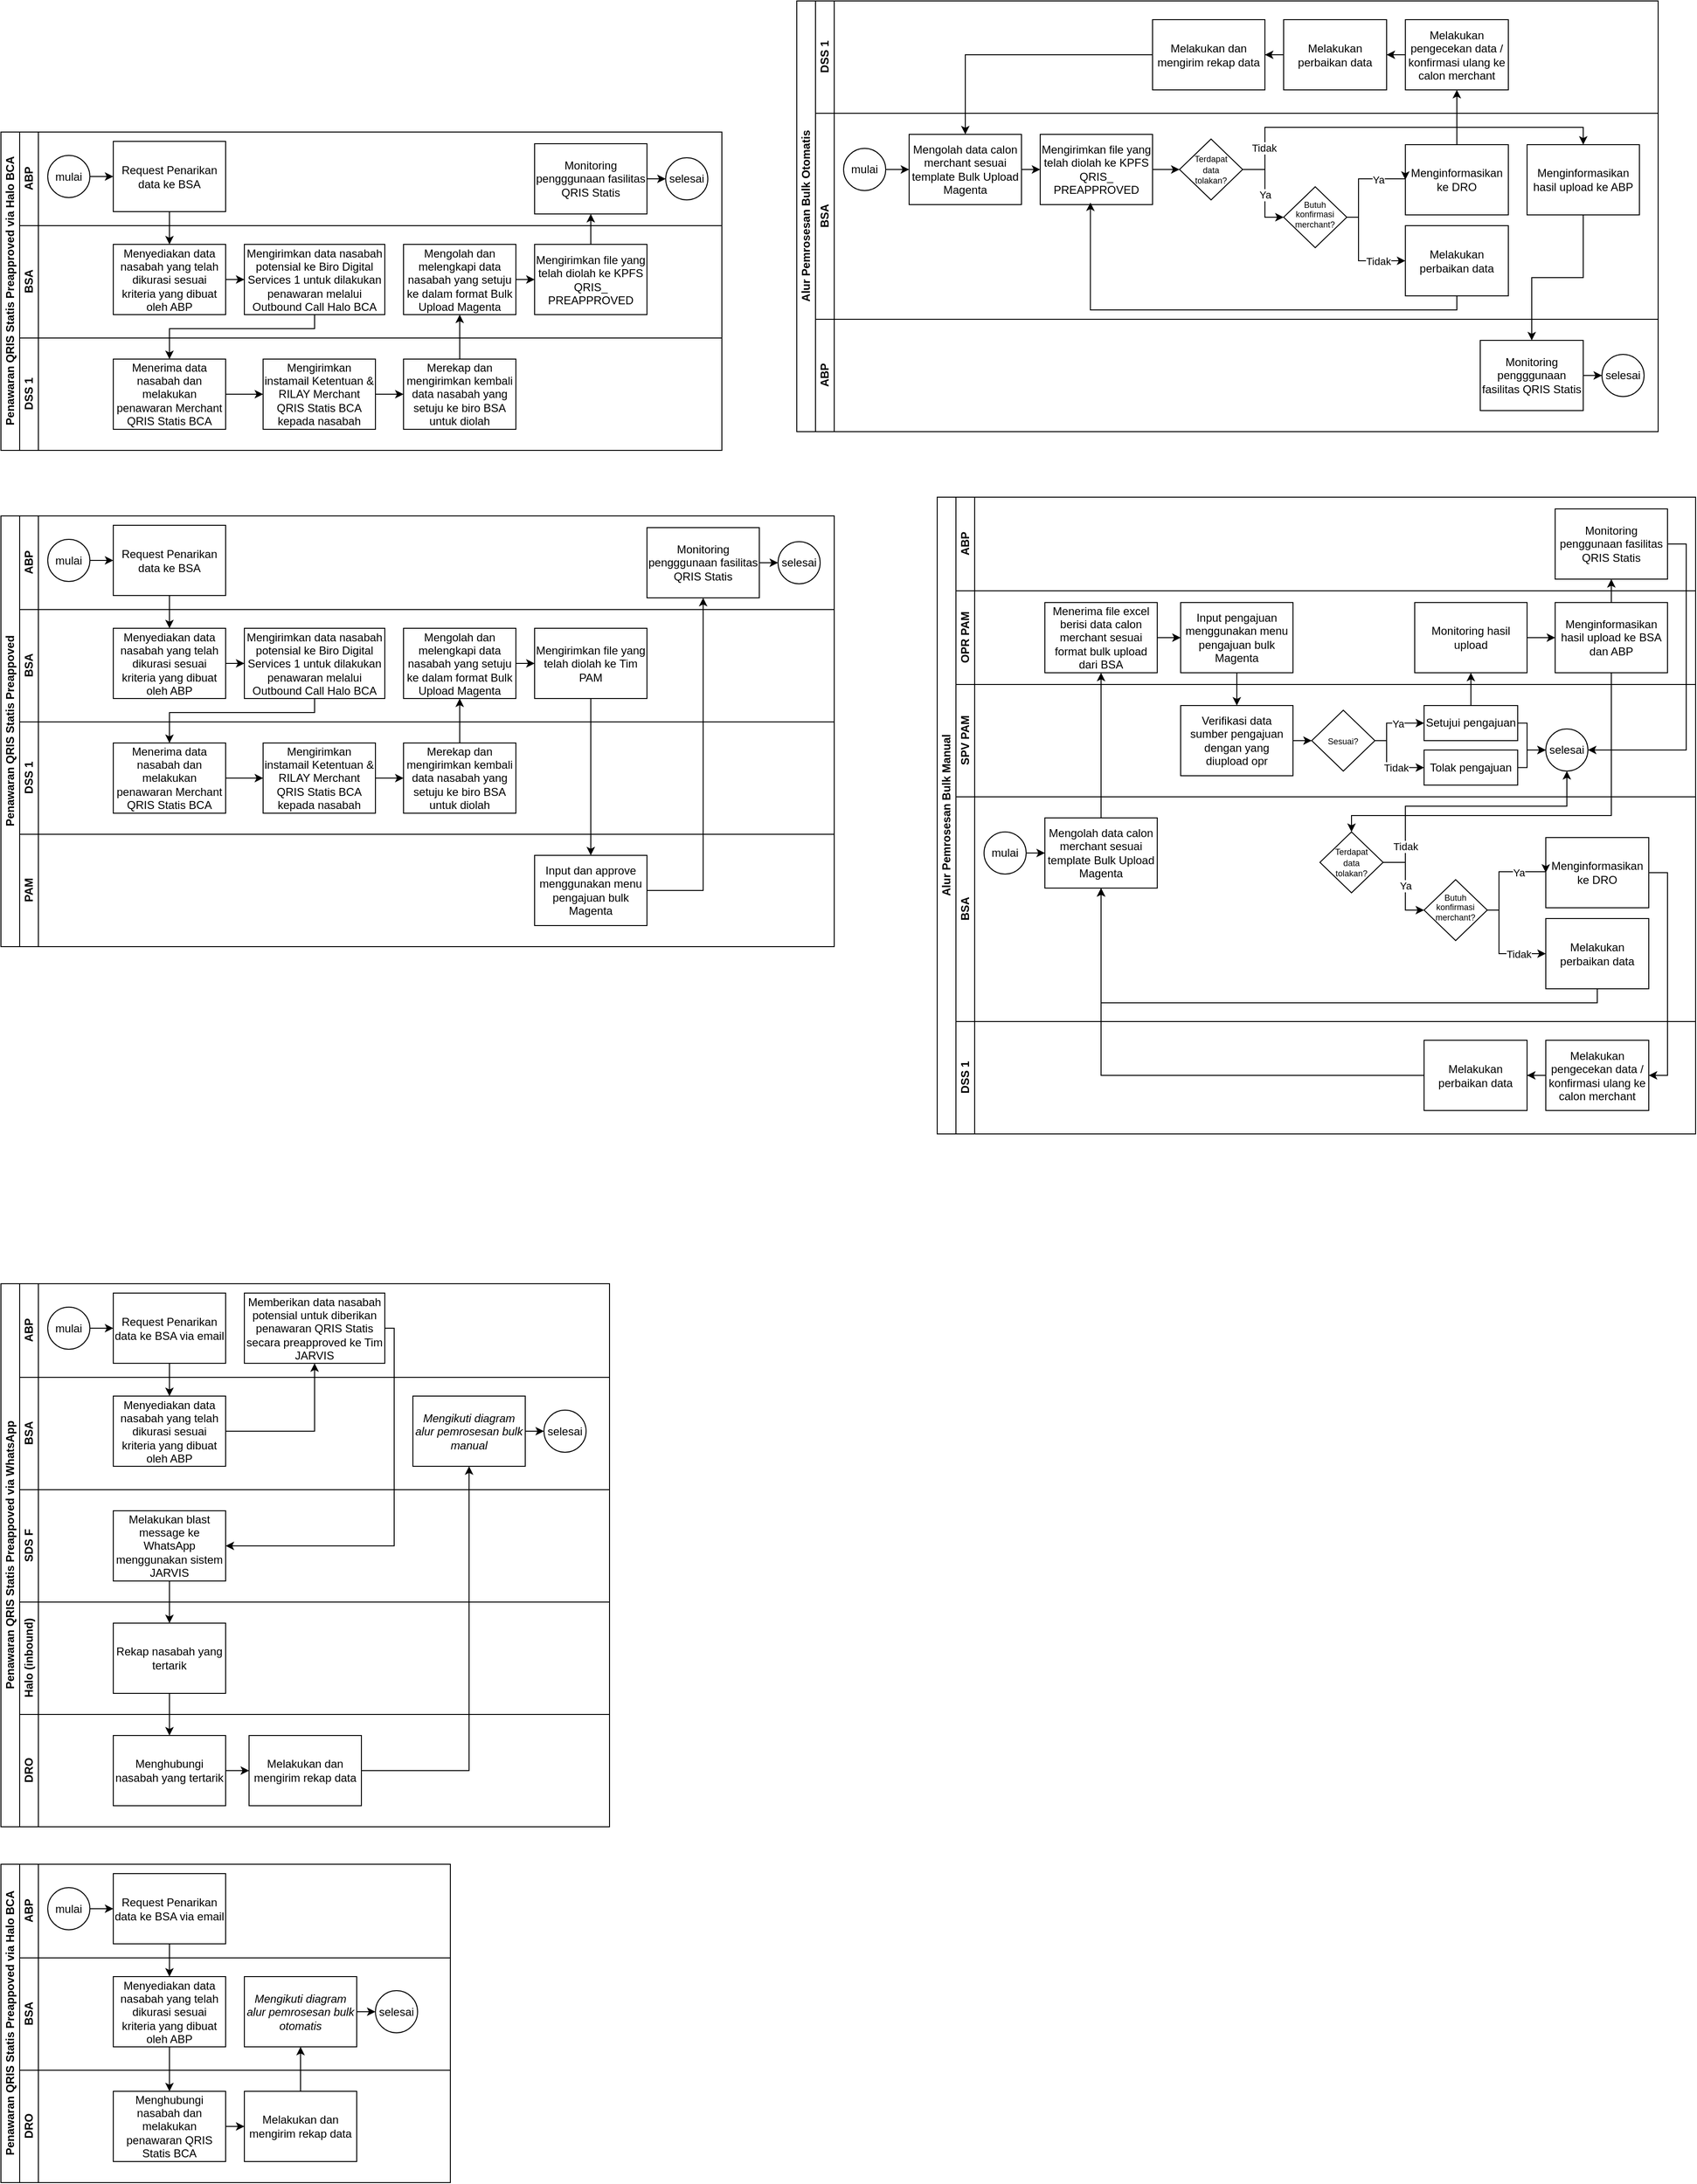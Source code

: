 <mxfile version="28.1.0">
  <diagram name="Page-1" id="eauzAbiaNVEcmyfSUxjj">
    <mxGraphModel dx="1367" dy="1763" grid="1" gridSize="10" guides="1" tooltips="1" connect="1" arrows="1" fold="1" page="1" pageScale="1" pageWidth="850" pageHeight="1100" math="0" shadow="0">
      <root>
        <mxCell id="0" />
        <mxCell id="1" parent="0" />
        <mxCell id="Rx1OcIVWyKrmbc8xmCXK-4" value="Penawaran QRIS Statis Preapproved via Halo BCA" style="swimlane;childLayout=stackLayout;resizeParent=1;resizeParentMax=0;horizontal=0;startSize=20;horizontalStack=0;html=1;" parent="1" vertex="1">
          <mxGeometry x="40" y="40" width="770" height="340" as="geometry" />
        </mxCell>
        <mxCell id="Rx1OcIVWyKrmbc8xmCXK-5" value="ABP" style="swimlane;startSize=20;horizontal=0;html=1;" parent="Rx1OcIVWyKrmbc8xmCXK-4" vertex="1">
          <mxGeometry x="20" width="750" height="100" as="geometry" />
        </mxCell>
        <mxCell id="Rx1OcIVWyKrmbc8xmCXK-10" style="edgeStyle=orthogonalEdgeStyle;rounded=0;orthogonalLoop=1;jettySize=auto;html=1;entryX=0;entryY=0.5;entryDx=0;entryDy=0;" parent="Rx1OcIVWyKrmbc8xmCXK-5" source="Rx1OcIVWyKrmbc8xmCXK-8" target="Rx1OcIVWyKrmbc8xmCXK-9" edge="1">
          <mxGeometry relative="1" as="geometry" />
        </mxCell>
        <mxCell id="Rx1OcIVWyKrmbc8xmCXK-8" value="mulai" style="ellipse;whiteSpace=wrap;html=1;aspect=fixed;" parent="Rx1OcIVWyKrmbc8xmCXK-5" vertex="1">
          <mxGeometry x="30" y="25" width="45" height="45" as="geometry" />
        </mxCell>
        <mxCell id="Rx1OcIVWyKrmbc8xmCXK-9" value="Request Penarikan data ke BSA" style="rounded=0;whiteSpace=wrap;html=1;" parent="Rx1OcIVWyKrmbc8xmCXK-5" vertex="1">
          <mxGeometry x="100" y="10" width="120" height="75" as="geometry" />
        </mxCell>
        <mxCell id="N2gOi67cwLrzGh_bXqth-54" value="Monitoring pengggunaan fasilitas QRIS Statis" style="rounded=0;whiteSpace=wrap;html=1;" parent="Rx1OcIVWyKrmbc8xmCXK-5" vertex="1">
          <mxGeometry x="550" y="12.5" width="120" height="75" as="geometry" />
        </mxCell>
        <mxCell id="N2gOi67cwLrzGh_bXqth-21" value="selesai" style="ellipse;whiteSpace=wrap;html=1;aspect=fixed;" parent="Rx1OcIVWyKrmbc8xmCXK-5" vertex="1">
          <mxGeometry x="690" y="27.5" width="45" height="45" as="geometry" />
        </mxCell>
        <mxCell id="N2gOi67cwLrzGh_bXqth-22" style="edgeStyle=orthogonalEdgeStyle;rounded=0;orthogonalLoop=1;jettySize=auto;html=1;entryX=0;entryY=0.5;entryDx=0;entryDy=0;" parent="Rx1OcIVWyKrmbc8xmCXK-5" source="N2gOi67cwLrzGh_bXqth-54" target="N2gOi67cwLrzGh_bXqth-21" edge="1">
          <mxGeometry relative="1" as="geometry" />
        </mxCell>
        <mxCell id="Rx1OcIVWyKrmbc8xmCXK-6" value="BSA" style="swimlane;startSize=20;horizontal=0;html=1;" parent="Rx1OcIVWyKrmbc8xmCXK-4" vertex="1">
          <mxGeometry x="20" y="100" width="750" height="120" as="geometry" />
        </mxCell>
        <mxCell id="N2gOi67cwLrzGh_bXqth-6" style="edgeStyle=orthogonalEdgeStyle;rounded=0;orthogonalLoop=1;jettySize=auto;html=1;entryX=0;entryY=0.5;entryDx=0;entryDy=0;" parent="Rx1OcIVWyKrmbc8xmCXK-6" source="Rx1OcIVWyKrmbc8xmCXK-12" target="N2gOi67cwLrzGh_bXqth-5" edge="1">
          <mxGeometry relative="1" as="geometry" />
        </mxCell>
        <mxCell id="Rx1OcIVWyKrmbc8xmCXK-12" value="Menyediakan data nasabah yang telah dikurasi sesuai kriteria yang dibuat oleh ABP" style="rounded=0;whiteSpace=wrap;html=1;" parent="Rx1OcIVWyKrmbc8xmCXK-6" vertex="1">
          <mxGeometry x="100" y="20" width="120" height="75" as="geometry" />
        </mxCell>
        <mxCell id="N2gOi67cwLrzGh_bXqth-5" value="Mengirimkan data nasabah potensial ke Biro Digital Services 1 untuk dilakukan penawaran melalui Outbound Call Halo BCA" style="rounded=0;whiteSpace=wrap;html=1;" parent="Rx1OcIVWyKrmbc8xmCXK-6" vertex="1">
          <mxGeometry x="240" y="20" width="150" height="75" as="geometry" />
        </mxCell>
        <mxCell id="N2gOi67cwLrzGh_bXqth-20" style="edgeStyle=orthogonalEdgeStyle;rounded=0;orthogonalLoop=1;jettySize=auto;html=1;entryX=0;entryY=0.5;entryDx=0;entryDy=0;" parent="Rx1OcIVWyKrmbc8xmCXK-6" source="N2gOi67cwLrzGh_bXqth-13" target="N2gOi67cwLrzGh_bXqth-15" edge="1">
          <mxGeometry relative="1" as="geometry" />
        </mxCell>
        <mxCell id="N2gOi67cwLrzGh_bXqth-13" value="Mengolah dan melengkapi data nasabah yang setuju ke dalam format Bulk Upload Magenta" style="rounded=0;whiteSpace=wrap;html=1;" parent="Rx1OcIVWyKrmbc8xmCXK-6" vertex="1">
          <mxGeometry x="410" y="20" width="120" height="75" as="geometry" />
        </mxCell>
        <mxCell id="N2gOi67cwLrzGh_bXqth-15" value="Mengirimkan file yang telah diolah ke KPFS QRIS_ PREAPPROVED" style="rounded=0;whiteSpace=wrap;html=1;" parent="Rx1OcIVWyKrmbc8xmCXK-6" vertex="1">
          <mxGeometry x="550" y="20" width="120" height="75" as="geometry" />
        </mxCell>
        <mxCell id="Rx1OcIVWyKrmbc8xmCXK-7" value="DSS 1" style="swimlane;startSize=20;horizontal=0;html=1;" parent="Rx1OcIVWyKrmbc8xmCXK-4" vertex="1">
          <mxGeometry x="20" y="220" width="750" height="120" as="geometry" />
        </mxCell>
        <mxCell id="N2gOi67cwLrzGh_bXqth-10" style="edgeStyle=orthogonalEdgeStyle;rounded=0;orthogonalLoop=1;jettySize=auto;html=1;entryX=0;entryY=0.5;entryDx=0;entryDy=0;" parent="Rx1OcIVWyKrmbc8xmCXK-7" source="N2gOi67cwLrzGh_bXqth-7" target="N2gOi67cwLrzGh_bXqth-9" edge="1">
          <mxGeometry relative="1" as="geometry" />
        </mxCell>
        <mxCell id="N2gOi67cwLrzGh_bXqth-7" value="Menerima data nasabah dan melakukan penawaran Merchant QRIS Statis BCA" style="rounded=0;whiteSpace=wrap;html=1;" parent="Rx1OcIVWyKrmbc8xmCXK-7" vertex="1">
          <mxGeometry x="100" y="22.5" width="120" height="75" as="geometry" />
        </mxCell>
        <mxCell id="N2gOi67cwLrzGh_bXqth-12" style="edgeStyle=orthogonalEdgeStyle;rounded=0;orthogonalLoop=1;jettySize=auto;html=1;" parent="Rx1OcIVWyKrmbc8xmCXK-7" source="N2gOi67cwLrzGh_bXqth-9" target="N2gOi67cwLrzGh_bXqth-11" edge="1">
          <mxGeometry relative="1" as="geometry" />
        </mxCell>
        <mxCell id="N2gOi67cwLrzGh_bXqth-9" value="Mengirimkan instamail Ketentuan &amp;amp; RILAY Merchant QRIS Statis BCA kepada nasabah" style="rounded=0;whiteSpace=wrap;html=1;" parent="Rx1OcIVWyKrmbc8xmCXK-7" vertex="1">
          <mxGeometry x="260" y="22.5" width="120" height="75" as="geometry" />
        </mxCell>
        <mxCell id="N2gOi67cwLrzGh_bXqth-11" value="Merekap dan mengirimkan kembali data nasabah yang setuju ke biro BSA untuk diolah" style="rounded=0;whiteSpace=wrap;html=1;" parent="Rx1OcIVWyKrmbc8xmCXK-7" vertex="1">
          <mxGeometry x="410" y="22.5" width="120" height="75" as="geometry" />
        </mxCell>
        <mxCell id="Rx1OcIVWyKrmbc8xmCXK-13" style="edgeStyle=orthogonalEdgeStyle;rounded=0;orthogonalLoop=1;jettySize=auto;html=1;entryX=0.5;entryY=0;entryDx=0;entryDy=0;exitX=0.5;exitY=1;exitDx=0;exitDy=0;" parent="Rx1OcIVWyKrmbc8xmCXK-4" source="Rx1OcIVWyKrmbc8xmCXK-9" target="Rx1OcIVWyKrmbc8xmCXK-12" edge="1">
          <mxGeometry relative="1" as="geometry" />
        </mxCell>
        <mxCell id="N2gOi67cwLrzGh_bXqth-8" style="edgeStyle=orthogonalEdgeStyle;rounded=0;orthogonalLoop=1;jettySize=auto;html=1;entryX=0.5;entryY=0;entryDx=0;entryDy=0;" parent="Rx1OcIVWyKrmbc8xmCXK-4" source="N2gOi67cwLrzGh_bXqth-5" target="N2gOi67cwLrzGh_bXqth-7" edge="1">
          <mxGeometry relative="1" as="geometry">
            <Array as="points">
              <mxPoint x="335" y="210" />
              <mxPoint x="180" y="210" />
            </Array>
          </mxGeometry>
        </mxCell>
        <mxCell id="N2gOi67cwLrzGh_bXqth-14" style="edgeStyle=orthogonalEdgeStyle;rounded=0;orthogonalLoop=1;jettySize=auto;html=1;entryX=0.5;entryY=1;entryDx=0;entryDy=0;" parent="Rx1OcIVWyKrmbc8xmCXK-4" source="N2gOi67cwLrzGh_bXqth-11" target="N2gOi67cwLrzGh_bXqth-13" edge="1">
          <mxGeometry relative="1" as="geometry" />
        </mxCell>
        <mxCell id="N2gOi67cwLrzGh_bXqth-55" style="edgeStyle=orthogonalEdgeStyle;rounded=0;orthogonalLoop=1;jettySize=auto;html=1;entryX=0.5;entryY=1;entryDx=0;entryDy=0;" parent="Rx1OcIVWyKrmbc8xmCXK-4" source="N2gOi67cwLrzGh_bXqth-15" target="N2gOi67cwLrzGh_bXqth-54" edge="1">
          <mxGeometry relative="1" as="geometry" />
        </mxCell>
        <mxCell id="N2gOi67cwLrzGh_bXqth-23" value="Penawaran QRIS Statis Preappoved" style="swimlane;childLayout=stackLayout;resizeParent=1;resizeParentMax=0;horizontal=0;startSize=20;horizontalStack=0;html=1;" parent="1" vertex="1">
          <mxGeometry x="40" y="450" width="890" height="460" as="geometry" />
        </mxCell>
        <mxCell id="N2gOi67cwLrzGh_bXqth-24" value="ABP" style="swimlane;startSize=20;horizontal=0;html=1;" parent="N2gOi67cwLrzGh_bXqth-23" vertex="1">
          <mxGeometry x="20" width="870" height="100" as="geometry" />
        </mxCell>
        <mxCell id="N2gOi67cwLrzGh_bXqth-25" style="edgeStyle=orthogonalEdgeStyle;rounded=0;orthogonalLoop=1;jettySize=auto;html=1;entryX=0;entryY=0.5;entryDx=0;entryDy=0;" parent="N2gOi67cwLrzGh_bXqth-24" source="N2gOi67cwLrzGh_bXqth-26" target="N2gOi67cwLrzGh_bXqth-27" edge="1">
          <mxGeometry relative="1" as="geometry" />
        </mxCell>
        <mxCell id="N2gOi67cwLrzGh_bXqth-26" value="mulai" style="ellipse;whiteSpace=wrap;html=1;aspect=fixed;" parent="N2gOi67cwLrzGh_bXqth-24" vertex="1">
          <mxGeometry x="30" y="25" width="45" height="45" as="geometry" />
        </mxCell>
        <mxCell id="N2gOi67cwLrzGh_bXqth-27" value="Request Penarikan data ke BSA" style="rounded=0;whiteSpace=wrap;html=1;" parent="N2gOi67cwLrzGh_bXqth-24" vertex="1">
          <mxGeometry x="100" y="10" width="120" height="75" as="geometry" />
        </mxCell>
        <mxCell id="N2gOi67cwLrzGh_bXqth-56" value="Monitoring pengggunaan fasilitas QRIS Statis" style="rounded=0;whiteSpace=wrap;html=1;" parent="N2gOi67cwLrzGh_bXqth-24" vertex="1">
          <mxGeometry x="670" y="12.5" width="120" height="75" as="geometry" />
        </mxCell>
        <mxCell id="N2gOi67cwLrzGh_bXqth-35" value="selesai" style="ellipse;whiteSpace=wrap;html=1;aspect=fixed;" parent="N2gOi67cwLrzGh_bXqth-24" vertex="1">
          <mxGeometry x="810" y="27.5" width="45" height="45" as="geometry" />
        </mxCell>
        <mxCell id="N2gOi67cwLrzGh_bXqth-36" style="edgeStyle=orthogonalEdgeStyle;rounded=0;orthogonalLoop=1;jettySize=auto;html=1;entryX=0;entryY=0.5;entryDx=0;entryDy=0;exitX=1;exitY=0.5;exitDx=0;exitDy=0;" parent="N2gOi67cwLrzGh_bXqth-24" source="N2gOi67cwLrzGh_bXqth-56" target="N2gOi67cwLrzGh_bXqth-35" edge="1">
          <mxGeometry relative="1" as="geometry" />
        </mxCell>
        <mxCell id="N2gOi67cwLrzGh_bXqth-28" value="BSA" style="swimlane;startSize=20;horizontal=0;html=1;" parent="N2gOi67cwLrzGh_bXqth-23" vertex="1">
          <mxGeometry x="20" y="100" width="870" height="120" as="geometry" />
        </mxCell>
        <mxCell id="N2gOi67cwLrzGh_bXqth-29" style="edgeStyle=orthogonalEdgeStyle;rounded=0;orthogonalLoop=1;jettySize=auto;html=1;entryX=0;entryY=0.5;entryDx=0;entryDy=0;" parent="N2gOi67cwLrzGh_bXqth-28" source="N2gOi67cwLrzGh_bXqth-30" target="N2gOi67cwLrzGh_bXqth-31" edge="1">
          <mxGeometry relative="1" as="geometry" />
        </mxCell>
        <mxCell id="N2gOi67cwLrzGh_bXqth-30" value="Menyediakan data nasabah yang telah dikurasi sesuai kriteria yang dibuat oleh ABP" style="rounded=0;whiteSpace=wrap;html=1;" parent="N2gOi67cwLrzGh_bXqth-28" vertex="1">
          <mxGeometry x="100" y="20" width="120" height="75" as="geometry" />
        </mxCell>
        <mxCell id="N2gOi67cwLrzGh_bXqth-31" value="Mengirimkan data nasabah potensial ke Biro Digital Services 1 untuk dilakukan penawaran melalui Outbound Call Halo BCA" style="rounded=0;whiteSpace=wrap;html=1;" parent="N2gOi67cwLrzGh_bXqth-28" vertex="1">
          <mxGeometry x="240" y="20" width="150" height="75" as="geometry" />
        </mxCell>
        <mxCell id="N2gOi67cwLrzGh_bXqth-32" style="edgeStyle=orthogonalEdgeStyle;rounded=0;orthogonalLoop=1;jettySize=auto;html=1;entryX=0;entryY=0.5;entryDx=0;entryDy=0;" parent="N2gOi67cwLrzGh_bXqth-28" source="N2gOi67cwLrzGh_bXqth-33" target="N2gOi67cwLrzGh_bXqth-34" edge="1">
          <mxGeometry relative="1" as="geometry" />
        </mxCell>
        <mxCell id="N2gOi67cwLrzGh_bXqth-33" value="Mengolah dan melengkapi data nasabah yang setuju ke dalam format Bulk Upload Magenta" style="rounded=0;whiteSpace=wrap;html=1;" parent="N2gOi67cwLrzGh_bXqth-28" vertex="1">
          <mxGeometry x="410" y="20" width="120" height="75" as="geometry" />
        </mxCell>
        <mxCell id="N2gOi67cwLrzGh_bXqth-34" value="Mengirimkan file yang telah diolah ke Tim PAM" style="rounded=0;whiteSpace=wrap;html=1;" parent="N2gOi67cwLrzGh_bXqth-28" vertex="1">
          <mxGeometry x="550" y="20" width="120" height="75" as="geometry" />
        </mxCell>
        <mxCell id="N2gOi67cwLrzGh_bXqth-37" value="DSS 1" style="swimlane;startSize=20;horizontal=0;html=1;" parent="N2gOi67cwLrzGh_bXqth-23" vertex="1">
          <mxGeometry x="20" y="220" width="870" height="120" as="geometry" />
        </mxCell>
        <mxCell id="N2gOi67cwLrzGh_bXqth-38" style="edgeStyle=orthogonalEdgeStyle;rounded=0;orthogonalLoop=1;jettySize=auto;html=1;entryX=0;entryY=0.5;entryDx=0;entryDy=0;" parent="N2gOi67cwLrzGh_bXqth-37" source="N2gOi67cwLrzGh_bXqth-39" target="N2gOi67cwLrzGh_bXqth-41" edge="1">
          <mxGeometry relative="1" as="geometry" />
        </mxCell>
        <mxCell id="N2gOi67cwLrzGh_bXqth-39" value="Menerima data nasabah dan melakukan penawaran Merchant QRIS Statis BCA" style="rounded=0;whiteSpace=wrap;html=1;" parent="N2gOi67cwLrzGh_bXqth-37" vertex="1">
          <mxGeometry x="100" y="22.5" width="120" height="75" as="geometry" />
        </mxCell>
        <mxCell id="N2gOi67cwLrzGh_bXqth-40" style="edgeStyle=orthogonalEdgeStyle;rounded=0;orthogonalLoop=1;jettySize=auto;html=1;" parent="N2gOi67cwLrzGh_bXqth-37" source="N2gOi67cwLrzGh_bXqth-41" target="N2gOi67cwLrzGh_bXqth-42" edge="1">
          <mxGeometry relative="1" as="geometry" />
        </mxCell>
        <mxCell id="N2gOi67cwLrzGh_bXqth-41" value="Mengirimkan instamail Ketentuan &amp;amp; RILAY Merchant QRIS Statis BCA kepada nasabah" style="rounded=0;whiteSpace=wrap;html=1;" parent="N2gOi67cwLrzGh_bXqth-37" vertex="1">
          <mxGeometry x="260" y="22.5" width="120" height="75" as="geometry" />
        </mxCell>
        <mxCell id="N2gOi67cwLrzGh_bXqth-42" value="Merekap dan mengirimkan kembali data nasabah yang setuju ke biro BSA untuk diolah" style="rounded=0;whiteSpace=wrap;html=1;" parent="N2gOi67cwLrzGh_bXqth-37" vertex="1">
          <mxGeometry x="410" y="22.5" width="120" height="75" as="geometry" />
        </mxCell>
        <mxCell id="N2gOi67cwLrzGh_bXqth-43" style="edgeStyle=orthogonalEdgeStyle;rounded=0;orthogonalLoop=1;jettySize=auto;html=1;entryX=0.5;entryY=0;entryDx=0;entryDy=0;exitX=0.5;exitY=1;exitDx=0;exitDy=0;" parent="N2gOi67cwLrzGh_bXqth-23" source="N2gOi67cwLrzGh_bXqth-27" target="N2gOi67cwLrzGh_bXqth-30" edge="1">
          <mxGeometry relative="1" as="geometry" />
        </mxCell>
        <mxCell id="N2gOi67cwLrzGh_bXqth-44" style="edgeStyle=orthogonalEdgeStyle;rounded=0;orthogonalLoop=1;jettySize=auto;html=1;entryX=0.5;entryY=0;entryDx=0;entryDy=0;" parent="N2gOi67cwLrzGh_bXqth-23" source="N2gOi67cwLrzGh_bXqth-31" target="N2gOi67cwLrzGh_bXqth-39" edge="1">
          <mxGeometry relative="1" as="geometry">
            <Array as="points">
              <mxPoint x="335" y="210" />
              <mxPoint x="180" y="210" />
            </Array>
          </mxGeometry>
        </mxCell>
        <mxCell id="N2gOi67cwLrzGh_bXqth-45" style="edgeStyle=orthogonalEdgeStyle;rounded=0;orthogonalLoop=1;jettySize=auto;html=1;entryX=0.5;entryY=1;entryDx=0;entryDy=0;" parent="N2gOi67cwLrzGh_bXqth-23" source="N2gOi67cwLrzGh_bXqth-42" target="N2gOi67cwLrzGh_bXqth-33" edge="1">
          <mxGeometry relative="1" as="geometry" />
        </mxCell>
        <mxCell id="N2gOi67cwLrzGh_bXqth-46" value="PAM" style="swimlane;startSize=20;horizontal=0;html=1;" parent="N2gOi67cwLrzGh_bXqth-23" vertex="1">
          <mxGeometry x="20" y="340" width="870" height="120" as="geometry" />
        </mxCell>
        <mxCell id="N2gOi67cwLrzGh_bXqth-52" value="Input dan approve menggunakan menu pengajuan bulk Magenta" style="rounded=0;whiteSpace=wrap;html=1;" parent="N2gOi67cwLrzGh_bXqth-46" vertex="1">
          <mxGeometry x="550" y="22.5" width="120" height="75" as="geometry" />
        </mxCell>
        <mxCell id="N2gOi67cwLrzGh_bXqth-53" style="edgeStyle=orthogonalEdgeStyle;rounded=0;orthogonalLoop=1;jettySize=auto;html=1;entryX=0.5;entryY=0;entryDx=0;entryDy=0;" parent="N2gOi67cwLrzGh_bXqth-23" source="N2gOi67cwLrzGh_bXqth-34" target="N2gOi67cwLrzGh_bXqth-52" edge="1">
          <mxGeometry relative="1" as="geometry" />
        </mxCell>
        <mxCell id="N2gOi67cwLrzGh_bXqth-57" style="edgeStyle=orthogonalEdgeStyle;rounded=0;orthogonalLoop=1;jettySize=auto;html=1;entryX=0.5;entryY=1;entryDx=0;entryDy=0;exitX=1;exitY=0.5;exitDx=0;exitDy=0;" parent="N2gOi67cwLrzGh_bXqth-23" source="N2gOi67cwLrzGh_bXqth-52" target="N2gOi67cwLrzGh_bXqth-56" edge="1">
          <mxGeometry relative="1" as="geometry" />
        </mxCell>
        <mxCell id="N2gOi67cwLrzGh_bXqth-58" value="Alur Pemrosesan Bulk Otomatis" style="swimlane;childLayout=stackLayout;resizeParent=1;resizeParentMax=0;horizontal=0;startSize=20;horizontalStack=0;html=1;" parent="1" vertex="1">
          <mxGeometry x="890" y="-100" width="920" height="460" as="geometry" />
        </mxCell>
        <mxCell id="N2gOi67cwLrzGh_bXqth-66" value="DSS 1" style="swimlane;startSize=20;horizontal=0;html=1;" parent="N2gOi67cwLrzGh_bXqth-58" vertex="1">
          <mxGeometry x="20" width="900" height="120" as="geometry" />
        </mxCell>
        <mxCell id="tevedE7wnJ5I6CxyU0J4-71" style="edgeStyle=orthogonalEdgeStyle;rounded=0;orthogonalLoop=1;jettySize=auto;html=1;entryX=1;entryY=0.5;entryDx=0;entryDy=0;" parent="N2gOi67cwLrzGh_bXqth-66" source="tevedE7wnJ5I6CxyU0J4-69" target="tevedE7wnJ5I6CxyU0J4-70" edge="1">
          <mxGeometry relative="1" as="geometry" />
        </mxCell>
        <mxCell id="tevedE7wnJ5I6CxyU0J4-69" value="Melakukan pengecekan data / konfirmasi ulang ke calon merchant" style="rounded=0;whiteSpace=wrap;html=1;" parent="N2gOi67cwLrzGh_bXqth-66" vertex="1">
          <mxGeometry x="630" y="20" width="110" height="75" as="geometry" />
        </mxCell>
        <mxCell id="tevedE7wnJ5I6CxyU0J4-70" value="Melakukan perbaikan data" style="rounded=0;whiteSpace=wrap;html=1;" parent="N2gOi67cwLrzGh_bXqth-66" vertex="1">
          <mxGeometry x="500" y="20" width="110" height="75" as="geometry" />
        </mxCell>
        <mxCell id="LaTZbvW2Bx8UfDRQ2LM--166" value="Melakukan dan mengirim rekap data" style="rounded=0;whiteSpace=wrap;html=1;" vertex="1" parent="N2gOi67cwLrzGh_bXqth-66">
          <mxGeometry x="360" y="20" width="120" height="75" as="geometry" />
        </mxCell>
        <mxCell id="tevedE7wnJ5I6CxyU0J4-72" style="edgeStyle=orthogonalEdgeStyle;rounded=0;orthogonalLoop=1;jettySize=auto;html=1;entryX=1;entryY=0.5;entryDx=0;entryDy=0;" parent="N2gOi67cwLrzGh_bXqth-66" source="tevedE7wnJ5I6CxyU0J4-70" target="LaTZbvW2Bx8UfDRQ2LM--166" edge="1">
          <mxGeometry relative="1" as="geometry">
            <mxPoint x="280" y="57.5" as="targetPoint" />
          </mxGeometry>
        </mxCell>
        <mxCell id="tevedE7wnJ5I6CxyU0J4-19" style="edgeStyle=orthogonalEdgeStyle;rounded=0;orthogonalLoop=1;jettySize=auto;html=1;entryX=0.5;entryY=1;entryDx=0;entryDy=0;" parent="N2gOi67cwLrzGh_bXqth-58" source="tevedE7wnJ5I6CxyU0J4-10" target="tevedE7wnJ5I6CxyU0J4-69" edge="1">
          <mxGeometry relative="1" as="geometry" />
        </mxCell>
        <mxCell id="N2gOi67cwLrzGh_bXqth-73" value="BSA" style="swimlane;startSize=20;horizontal=0;html=1;" parent="N2gOi67cwLrzGh_bXqth-58" vertex="1">
          <mxGeometry x="20" y="120" width="900" height="220" as="geometry" />
        </mxCell>
        <mxCell id="N2gOi67cwLrzGh_bXqth-71" value="Mengolah data calon merchant sesuai template Bulk Upload Magenta" style="rounded=0;whiteSpace=wrap;html=1;" parent="N2gOi67cwLrzGh_bXqth-73" vertex="1">
          <mxGeometry x="100" y="22.5" width="120" height="75" as="geometry" />
        </mxCell>
        <mxCell id="N2gOi67cwLrzGh_bXqth-137" style="edgeStyle=orthogonalEdgeStyle;rounded=0;orthogonalLoop=1;jettySize=auto;html=1;entryX=0;entryY=0.5;entryDx=0;entryDy=0;" parent="N2gOi67cwLrzGh_bXqth-73" source="N2gOi67cwLrzGh_bXqth-72" target="N2gOi67cwLrzGh_bXqth-136" edge="1">
          <mxGeometry relative="1" as="geometry" />
        </mxCell>
        <mxCell id="N2gOi67cwLrzGh_bXqth-72" value="Mengirimkan file yang telah diolah ke KPFS QRIS_ PREAPPROVED" style="rounded=0;whiteSpace=wrap;html=1;" parent="N2gOi67cwLrzGh_bXqth-73" vertex="1">
          <mxGeometry x="240" y="22.5" width="120" height="75" as="geometry" />
        </mxCell>
        <mxCell id="N2gOi67cwLrzGh_bXqth-82" style="edgeStyle=orthogonalEdgeStyle;rounded=0;orthogonalLoop=1;jettySize=auto;html=1;exitX=1;exitY=0.5;exitDx=0;exitDy=0;entryX=0;entryY=0.5;entryDx=0;entryDy=0;" parent="N2gOi67cwLrzGh_bXqth-73" source="N2gOi67cwLrzGh_bXqth-71" target="N2gOi67cwLrzGh_bXqth-72" edge="1">
          <mxGeometry relative="1" as="geometry">
            <mxPoint x="270" y="60" as="targetPoint" />
          </mxGeometry>
        </mxCell>
        <mxCell id="N2gOi67cwLrzGh_bXqth-146" style="edgeStyle=orthogonalEdgeStyle;rounded=0;orthogonalLoop=1;jettySize=auto;html=1;entryX=0.5;entryY=0;entryDx=0;entryDy=0;" parent="N2gOi67cwLrzGh_bXqth-73" source="N2gOi67cwLrzGh_bXqth-136" target="LaTZbvW2Bx8UfDRQ2LM--163" edge="1">
          <mxGeometry relative="1" as="geometry">
            <Array as="points">
              <mxPoint x="480" y="60" />
              <mxPoint x="480" y="15" />
              <mxPoint x="820" y="15" />
            </Array>
          </mxGeometry>
        </mxCell>
        <mxCell id="N2gOi67cwLrzGh_bXqth-147" value="Tidak" style="edgeLabel;html=1;align=center;verticalAlign=middle;resizable=0;points=[];" parent="N2gOi67cwLrzGh_bXqth-146" vertex="1" connectable="0">
          <mxGeometry x="-0.702" y="1" relative="1" as="geometry">
            <mxPoint y="16" as="offset" />
          </mxGeometry>
        </mxCell>
        <mxCell id="N2gOi67cwLrzGh_bXqth-136" value="" style="rhombus;whiteSpace=wrap;html=1;" parent="N2gOi67cwLrzGh_bXqth-73" vertex="1">
          <mxGeometry x="388.75" y="27.5" width="67.5" height="65" as="geometry" />
        </mxCell>
        <mxCell id="N2gOi67cwLrzGh_bXqth-138" value="&lt;font style=&quot;line-height: 40%; font-size: 9px;&quot;&gt;Terdapat&lt;/font&gt;" style="text;html=1;align=center;verticalAlign=middle;whiteSpace=wrap;rounded=0;strokeWidth=2;" parent="N2gOi67cwLrzGh_bXqth-73" vertex="1">
          <mxGeometry x="400" y="43" width="45" height="10" as="geometry" />
        </mxCell>
        <mxCell id="tevedE7wnJ5I6CxyU0J4-8" style="edgeStyle=orthogonalEdgeStyle;rounded=0;orthogonalLoop=1;jettySize=auto;html=1;entryX=0;entryY=0.5;entryDx=0;entryDy=0;" parent="N2gOi67cwLrzGh_bXqth-73" target="tevedE7wnJ5I6CxyU0J4-1" edge="1">
          <mxGeometry relative="1" as="geometry">
            <mxPoint x="460" y="60" as="sourcePoint" />
            <Array as="points">
              <mxPoint x="480" y="60" />
              <mxPoint x="480" y="111" />
            </Array>
          </mxGeometry>
        </mxCell>
        <mxCell id="tevedE7wnJ5I6CxyU0J4-9" value="Ya" style="edgeLabel;html=1;align=center;verticalAlign=middle;resizable=0;points=[];" parent="tevedE7wnJ5I6CxyU0J4-8" vertex="1" connectable="0">
          <mxGeometry x="-0.163" relative="1" as="geometry">
            <mxPoint y="9" as="offset" />
          </mxGeometry>
        </mxCell>
        <mxCell id="N2gOi67cwLrzGh_bXqth-169" value="&lt;font style=&quot;line-height: 40%; font-size: 9px;&quot;&gt;data&lt;/font&gt;" style="text;html=1;align=center;verticalAlign=middle;whiteSpace=wrap;rounded=0;strokeWidth=2;" parent="N2gOi67cwLrzGh_bXqth-73" vertex="1">
          <mxGeometry x="400" y="52.5" width="45" height="15" as="geometry" />
        </mxCell>
        <mxCell id="N2gOi67cwLrzGh_bXqth-170" value="&lt;font style=&quot;line-height: 40%; font-size: 9px;&quot;&gt;tolakan?&lt;/font&gt;" style="text;html=1;align=center;verticalAlign=middle;whiteSpace=wrap;rounded=0;strokeWidth=2;" parent="N2gOi67cwLrzGh_bXqth-73" vertex="1">
          <mxGeometry x="400" y="63.5" width="45" height="15" as="geometry" />
        </mxCell>
        <mxCell id="tevedE7wnJ5I6CxyU0J4-5" value="" style="group" parent="N2gOi67cwLrzGh_bXqth-73" vertex="1" connectable="0">
          <mxGeometry x="500" y="78.5" width="67.5" height="65" as="geometry" />
        </mxCell>
        <mxCell id="tevedE7wnJ5I6CxyU0J4-1" value="" style="rhombus;whiteSpace=wrap;html=1;" parent="tevedE7wnJ5I6CxyU0J4-5" vertex="1">
          <mxGeometry width="67.5" height="65" as="geometry" />
        </mxCell>
        <mxCell id="tevedE7wnJ5I6CxyU0J4-2" value="&lt;font style=&quot;line-height: 40%; font-size: 9px;&quot;&gt;Butuh&lt;/font&gt;" style="text;html=1;align=center;verticalAlign=middle;whiteSpace=wrap;rounded=0;strokeWidth=2;" parent="tevedE7wnJ5I6CxyU0J4-5" vertex="1">
          <mxGeometry x="11.25" y="13.5" width="45" height="10" as="geometry" />
        </mxCell>
        <mxCell id="tevedE7wnJ5I6CxyU0J4-3" value="&lt;font style=&quot;line-height: 40%; font-size: 9px;&quot;&gt;konfirmasi&lt;/font&gt;" style="text;html=1;align=center;verticalAlign=middle;whiteSpace=wrap;rounded=0;strokeWidth=2;" parent="tevedE7wnJ5I6CxyU0J4-5" vertex="1">
          <mxGeometry x="11.25" y="21" width="45" height="15" as="geometry" />
        </mxCell>
        <mxCell id="tevedE7wnJ5I6CxyU0J4-4" value="&lt;font style=&quot;line-height: 40%; font-size: 9px;&quot;&gt;merchant?&lt;/font&gt;" style="text;html=1;align=center;verticalAlign=middle;whiteSpace=wrap;rounded=0;strokeWidth=2;" parent="tevedE7wnJ5I6CxyU0J4-5" vertex="1">
          <mxGeometry x="11.25" y="32" width="45" height="15" as="geometry" />
        </mxCell>
        <mxCell id="tevedE7wnJ5I6CxyU0J4-10" value="Menginformasikan ke DRO" style="rounded=0;whiteSpace=wrap;html=1;" parent="N2gOi67cwLrzGh_bXqth-73" vertex="1">
          <mxGeometry x="630" y="33.5" width="110" height="75" as="geometry" />
        </mxCell>
        <mxCell id="tevedE7wnJ5I6CxyU0J4-11" style="edgeStyle=orthogonalEdgeStyle;rounded=0;orthogonalLoop=1;jettySize=auto;html=1;entryX=0;entryY=0.5;entryDx=0;entryDy=0;" parent="N2gOi67cwLrzGh_bXqth-73" source="tevedE7wnJ5I6CxyU0J4-1" target="tevedE7wnJ5I6CxyU0J4-10" edge="1">
          <mxGeometry relative="1" as="geometry">
            <Array as="points">
              <mxPoint x="580" y="111" />
              <mxPoint x="580" y="70" />
              <mxPoint x="630" y="70" />
            </Array>
          </mxGeometry>
        </mxCell>
        <mxCell id="tevedE7wnJ5I6CxyU0J4-14" value="Ya" style="edgeLabel;html=1;align=center;verticalAlign=middle;resizable=0;points=[];" parent="tevedE7wnJ5I6CxyU0J4-11" vertex="1" connectable="0">
          <mxGeometry x="0.17" y="-1" relative="1" as="geometry">
            <mxPoint x="13" as="offset" />
          </mxGeometry>
        </mxCell>
        <mxCell id="tevedE7wnJ5I6CxyU0J4-12" value="Melakukan perbaikan data" style="rounded=0;whiteSpace=wrap;html=1;" parent="N2gOi67cwLrzGh_bXqth-73" vertex="1">
          <mxGeometry x="630" y="120" width="110" height="75" as="geometry" />
        </mxCell>
        <mxCell id="tevedE7wnJ5I6CxyU0J4-16" style="edgeStyle=orthogonalEdgeStyle;rounded=0;orthogonalLoop=1;jettySize=auto;html=1;entryX=0;entryY=0.5;entryDx=0;entryDy=0;" parent="N2gOi67cwLrzGh_bXqth-73" source="tevedE7wnJ5I6CxyU0J4-1" target="tevedE7wnJ5I6CxyU0J4-12" edge="1">
          <mxGeometry relative="1" as="geometry">
            <Array as="points">
              <mxPoint x="580" y="111" />
              <mxPoint x="580" y="157" />
            </Array>
          </mxGeometry>
        </mxCell>
        <mxCell id="tevedE7wnJ5I6CxyU0J4-17" value="Tidak" style="edgeLabel;html=1;align=center;verticalAlign=middle;resizable=0;points=[];" parent="tevedE7wnJ5I6CxyU0J4-16" vertex="1" connectable="0">
          <mxGeometry x="0.331" relative="1" as="geometry">
            <mxPoint x="7" as="offset" />
          </mxGeometry>
        </mxCell>
        <mxCell id="tevedE7wnJ5I6CxyU0J4-18" style="edgeStyle=orthogonalEdgeStyle;rounded=0;orthogonalLoop=1;jettySize=auto;html=1;entryX=0.447;entryY=0.971;entryDx=0;entryDy=0;entryPerimeter=0;exitX=0.5;exitY=1;exitDx=0;exitDy=0;" parent="N2gOi67cwLrzGh_bXqth-73" source="tevedE7wnJ5I6CxyU0J4-12" target="N2gOi67cwLrzGh_bXqth-72" edge="1">
          <mxGeometry relative="1" as="geometry">
            <Array as="points">
              <mxPoint x="685" y="210" />
              <mxPoint x="294" y="210" />
            </Array>
          </mxGeometry>
        </mxCell>
        <mxCell id="N2gOi67cwLrzGh_bXqth-61" value="mulai" style="ellipse;whiteSpace=wrap;html=1;aspect=fixed;" parent="N2gOi67cwLrzGh_bXqth-73" vertex="1">
          <mxGeometry x="30" y="37.5" width="45" height="45" as="geometry" />
        </mxCell>
        <mxCell id="N2gOi67cwLrzGh_bXqth-112" style="edgeStyle=orthogonalEdgeStyle;rounded=0;orthogonalLoop=1;jettySize=auto;html=1;entryX=0;entryY=0.5;entryDx=0;entryDy=0;" parent="N2gOi67cwLrzGh_bXqth-73" source="N2gOi67cwLrzGh_bXqth-61" target="N2gOi67cwLrzGh_bXqth-71" edge="1">
          <mxGeometry relative="1" as="geometry">
            <mxPoint x="100" y="-62.5" as="targetPoint" />
          </mxGeometry>
        </mxCell>
        <mxCell id="LaTZbvW2Bx8UfDRQ2LM--163" value="Menginformasikan hasil upload ke ABP" style="rounded=0;whiteSpace=wrap;html=1;" vertex="1" parent="N2gOi67cwLrzGh_bXqth-73">
          <mxGeometry x="760" y="33.5" width="120" height="75" as="geometry" />
        </mxCell>
        <mxCell id="LaTZbvW2Bx8UfDRQ2LM--159" value="ABP" style="swimlane;startSize=20;horizontal=0;html=1;" vertex="1" parent="N2gOi67cwLrzGh_bXqth-58">
          <mxGeometry x="20" y="340" width="900" height="120" as="geometry" />
        </mxCell>
        <mxCell id="LaTZbvW2Bx8UfDRQ2LM--165" style="edgeStyle=orthogonalEdgeStyle;rounded=0;orthogonalLoop=1;jettySize=auto;html=1;entryX=0;entryY=0.5;entryDx=0;entryDy=0;" edge="1" parent="LaTZbvW2Bx8UfDRQ2LM--159" source="LaTZbvW2Bx8UfDRQ2LM--162" target="N2gOi67cwLrzGh_bXqth-117">
          <mxGeometry relative="1" as="geometry" />
        </mxCell>
        <mxCell id="LaTZbvW2Bx8UfDRQ2LM--162" value="Monitoring pengggunaan fasilitas QRIS Statis" style="rounded=0;whiteSpace=wrap;html=1;" vertex="1" parent="LaTZbvW2Bx8UfDRQ2LM--159">
          <mxGeometry x="710" y="22.5" width="110" height="75" as="geometry" />
        </mxCell>
        <mxCell id="N2gOi67cwLrzGh_bXqth-117" value="selesai" style="ellipse;whiteSpace=wrap;html=1;aspect=fixed;" parent="LaTZbvW2Bx8UfDRQ2LM--159" vertex="1">
          <mxGeometry x="840" y="37.5" width="45" height="45" as="geometry" />
        </mxCell>
        <mxCell id="LaTZbvW2Bx8UfDRQ2LM--164" style="edgeStyle=orthogonalEdgeStyle;rounded=0;orthogonalLoop=1;jettySize=auto;html=1;entryX=0.5;entryY=0;entryDx=0;entryDy=0;" edge="1" parent="N2gOi67cwLrzGh_bXqth-58" source="LaTZbvW2Bx8UfDRQ2LM--163" target="LaTZbvW2Bx8UfDRQ2LM--162">
          <mxGeometry relative="1" as="geometry" />
        </mxCell>
        <mxCell id="LaTZbvW2Bx8UfDRQ2LM--167" style="edgeStyle=orthogonalEdgeStyle;rounded=0;orthogonalLoop=1;jettySize=auto;html=1;entryX=0.5;entryY=0;entryDx=0;entryDy=0;" edge="1" parent="N2gOi67cwLrzGh_bXqth-58" source="LaTZbvW2Bx8UfDRQ2LM--166" target="N2gOi67cwLrzGh_bXqth-71">
          <mxGeometry relative="1" as="geometry" />
        </mxCell>
        <mxCell id="N2gOi67cwLrzGh_bXqth-119" value="Alur Pemrosesan Bulk Manual" style="swimlane;childLayout=stackLayout;resizeParent=1;resizeParentMax=0;horizontal=0;startSize=20;horizontalStack=0;html=1;" parent="1" vertex="1">
          <mxGeometry x="1040" y="430" width="810" height="680" as="geometry">
            <mxRectangle x="1040" y="430" width="40" height="210" as="alternateBounds" />
          </mxGeometry>
        </mxCell>
        <mxCell id="N2gOi67cwLrzGh_bXqth-133" value="ABP" style="swimlane;startSize=20;horizontal=0;html=1;" parent="N2gOi67cwLrzGh_bXqth-119" vertex="1">
          <mxGeometry x="20" width="790" height="100" as="geometry" />
        </mxCell>
        <mxCell id="tevedE7wnJ5I6CxyU0J4-63" value="Monitoring penggunaan fasilitas QRIS Statis" style="rounded=0;whiteSpace=wrap;html=1;" parent="N2gOi67cwLrzGh_bXqth-133" vertex="1">
          <mxGeometry x="640" y="12.5" width="120" height="75" as="geometry" />
        </mxCell>
        <mxCell id="LaTZbvW2Bx8UfDRQ2LM--75" value="OPR PAM" style="swimlane;startSize=20;horizontal=0;html=1;" vertex="1" parent="N2gOi67cwLrzGh_bXqth-119">
          <mxGeometry x="20" y="100" width="790" height="100" as="geometry" />
        </mxCell>
        <mxCell id="LaTZbvW2Bx8UfDRQ2LM--76" value="Input pengajuan menggunakan menu pengajuan bulk Magenta" style="rounded=0;whiteSpace=wrap;html=1;" vertex="1" parent="LaTZbvW2Bx8UfDRQ2LM--75">
          <mxGeometry x="240" y="12.5" width="120" height="75" as="geometry" />
        </mxCell>
        <mxCell id="LaTZbvW2Bx8UfDRQ2LM--77" style="edgeStyle=orthogonalEdgeStyle;rounded=0;orthogonalLoop=1;jettySize=auto;html=1;entryX=0;entryY=0.5;entryDx=0;entryDy=0;" edge="1" parent="LaTZbvW2Bx8UfDRQ2LM--75" source="LaTZbvW2Bx8UfDRQ2LM--78" target="LaTZbvW2Bx8UfDRQ2LM--76">
          <mxGeometry relative="1" as="geometry" />
        </mxCell>
        <mxCell id="LaTZbvW2Bx8UfDRQ2LM--78" value="Menerima file excel berisi data calon merchant sesuai format bulk upload dari BSA" style="rounded=0;whiteSpace=wrap;html=1;" vertex="1" parent="LaTZbvW2Bx8UfDRQ2LM--75">
          <mxGeometry x="95" y="12.5" width="120" height="75" as="geometry" />
        </mxCell>
        <mxCell id="LaTZbvW2Bx8UfDRQ2LM--79" value="Menginformasikan hasil upload ke BSA dan ABP" style="rounded=0;whiteSpace=wrap;html=1;" vertex="1" parent="LaTZbvW2Bx8UfDRQ2LM--75">
          <mxGeometry x="640" y="12.5" width="120" height="75" as="geometry" />
        </mxCell>
        <mxCell id="LaTZbvW2Bx8UfDRQ2LM--80" value="Monitoring hasil upload" style="rounded=0;whiteSpace=wrap;html=1;" vertex="1" parent="LaTZbvW2Bx8UfDRQ2LM--75">
          <mxGeometry x="490" y="12.5" width="120" height="75" as="geometry" />
        </mxCell>
        <mxCell id="LaTZbvW2Bx8UfDRQ2LM--81" style="edgeStyle=orthogonalEdgeStyle;rounded=0;orthogonalLoop=1;jettySize=auto;html=1;entryX=0;entryY=0.5;entryDx=0;entryDy=0;" edge="1" parent="LaTZbvW2Bx8UfDRQ2LM--75" source="LaTZbvW2Bx8UfDRQ2LM--80" target="LaTZbvW2Bx8UfDRQ2LM--79">
          <mxGeometry relative="1" as="geometry" />
        </mxCell>
        <mxCell id="tevedE7wnJ5I6CxyU0J4-29" value="SPV PAM" style="swimlane;startSize=20;horizontal=0;html=1;" parent="N2gOi67cwLrzGh_bXqth-119" vertex="1">
          <mxGeometry x="20" y="200" width="790" height="120" as="geometry" />
        </mxCell>
        <mxCell id="tevedE7wnJ5I6CxyU0J4-30" value="Verifikasi data sumber pengajuan dengan yang diupload opr" style="rounded=0;whiteSpace=wrap;html=1;" parent="tevedE7wnJ5I6CxyU0J4-29" vertex="1">
          <mxGeometry x="240" y="22.5" width="120" height="75" as="geometry" />
        </mxCell>
        <mxCell id="tevedE7wnJ5I6CxyU0J4-32" style="edgeStyle=orthogonalEdgeStyle;rounded=0;orthogonalLoop=1;jettySize=auto;html=1;exitX=1;exitY=0.5;exitDx=0;exitDy=0;entryX=0;entryY=0.5;entryDx=0;entryDy=0;" parent="tevedE7wnJ5I6CxyU0J4-29" source="tevedE7wnJ5I6CxyU0J4-30" target="tevedE7wnJ5I6CxyU0J4-39" edge="1">
          <mxGeometry relative="1" as="geometry">
            <mxPoint x="675" y="-59.952" as="sourcePoint" />
            <mxPoint x="390.0" y="100.5" as="targetPoint" />
          </mxGeometry>
        </mxCell>
        <mxCell id="tevedE7wnJ5I6CxyU0J4-38" value="" style="group" parent="tevedE7wnJ5I6CxyU0J4-29" vertex="1" connectable="0">
          <mxGeometry x="380" y="27.5" width="67.5" height="65" as="geometry" />
        </mxCell>
        <mxCell id="tevedE7wnJ5I6CxyU0J4-39" value="" style="rhombus;whiteSpace=wrap;html=1;" parent="tevedE7wnJ5I6CxyU0J4-38" vertex="1">
          <mxGeometry width="67.5" height="65" as="geometry" />
        </mxCell>
        <mxCell id="tevedE7wnJ5I6CxyU0J4-41" value="&lt;font style=&quot;line-height: 40%; font-size: 9px;&quot;&gt;Sesuai?&lt;/font&gt;" style="text;html=1;align=center;verticalAlign=middle;whiteSpace=wrap;rounded=0;strokeWidth=2;" parent="tevedE7wnJ5I6CxyU0J4-38" vertex="1">
          <mxGeometry x="11.25" y="25" width="45" height="15" as="geometry" />
        </mxCell>
        <mxCell id="tevedE7wnJ5I6CxyU0J4-52" style="edgeStyle=orthogonalEdgeStyle;rounded=0;orthogonalLoop=1;jettySize=auto;html=1;" parent="tevedE7wnJ5I6CxyU0J4-29" source="tevedE7wnJ5I6CxyU0J4-43" target="tevedE7wnJ5I6CxyU0J4-51" edge="1">
          <mxGeometry relative="1" as="geometry">
            <Array as="points">
              <mxPoint x="610" y="41" />
              <mxPoint x="610" y="70" />
            </Array>
          </mxGeometry>
        </mxCell>
        <mxCell id="tevedE7wnJ5I6CxyU0J4-43" value="Setujui pengajuan" style="rounded=0;whiteSpace=wrap;html=1;" parent="tevedE7wnJ5I6CxyU0J4-29" vertex="1">
          <mxGeometry x="500" y="22.5" width="100" height="37.5" as="geometry" />
        </mxCell>
        <mxCell id="tevedE7wnJ5I6CxyU0J4-53" style="edgeStyle=orthogonalEdgeStyle;rounded=0;orthogonalLoop=1;jettySize=auto;html=1;entryX=0;entryY=0.5;entryDx=0;entryDy=0;" parent="tevedE7wnJ5I6CxyU0J4-29" source="tevedE7wnJ5I6CxyU0J4-46" target="tevedE7wnJ5I6CxyU0J4-51" edge="1">
          <mxGeometry relative="1" as="geometry">
            <Array as="points">
              <mxPoint x="610" y="89" />
              <mxPoint x="610" y="70" />
            </Array>
          </mxGeometry>
        </mxCell>
        <mxCell id="tevedE7wnJ5I6CxyU0J4-46" value="Tolak pengajuan" style="rounded=0;whiteSpace=wrap;html=1;" parent="tevedE7wnJ5I6CxyU0J4-29" vertex="1">
          <mxGeometry x="500" y="70" width="100" height="37.5" as="geometry" />
        </mxCell>
        <mxCell id="tevedE7wnJ5I6CxyU0J4-47" style="edgeStyle=orthogonalEdgeStyle;rounded=0;orthogonalLoop=1;jettySize=auto;html=1;entryX=0;entryY=0.5;entryDx=0;entryDy=0;" parent="tevedE7wnJ5I6CxyU0J4-29" source="tevedE7wnJ5I6CxyU0J4-39" target="tevedE7wnJ5I6CxyU0J4-43" edge="1">
          <mxGeometry relative="1" as="geometry">
            <Array as="points">
              <mxPoint x="460" y="60" />
              <mxPoint x="460" y="41" />
            </Array>
          </mxGeometry>
        </mxCell>
        <mxCell id="tevedE7wnJ5I6CxyU0J4-49" value="Ya" style="edgeLabel;html=1;align=center;verticalAlign=middle;resizable=0;points=[];" parent="tevedE7wnJ5I6CxyU0J4-47" vertex="1" connectable="0">
          <mxGeometry x="0.187" relative="1" as="geometry">
            <mxPoint as="offset" />
          </mxGeometry>
        </mxCell>
        <mxCell id="tevedE7wnJ5I6CxyU0J4-48" style="edgeStyle=orthogonalEdgeStyle;rounded=0;orthogonalLoop=1;jettySize=auto;html=1;entryX=0;entryY=0.5;entryDx=0;entryDy=0;" parent="tevedE7wnJ5I6CxyU0J4-29" source="tevedE7wnJ5I6CxyU0J4-39" target="tevedE7wnJ5I6CxyU0J4-46" edge="1">
          <mxGeometry relative="1" as="geometry">
            <Array as="points">
              <mxPoint x="460" y="60" />
              <mxPoint x="460" y="89" />
            </Array>
          </mxGeometry>
        </mxCell>
        <mxCell id="tevedE7wnJ5I6CxyU0J4-50" value="Tidak" style="edgeLabel;html=1;align=center;verticalAlign=middle;resizable=0;points=[];" parent="tevedE7wnJ5I6CxyU0J4-48" vertex="1" connectable="0">
          <mxGeometry x="0.27" relative="1" as="geometry">
            <mxPoint as="offset" />
          </mxGeometry>
        </mxCell>
        <mxCell id="tevedE7wnJ5I6CxyU0J4-51" value="selesai" style="ellipse;whiteSpace=wrap;html=1;aspect=fixed;" parent="tevedE7wnJ5I6CxyU0J4-29" vertex="1">
          <mxGeometry x="630" y="47.5" width="45" height="45" as="geometry" />
        </mxCell>
        <mxCell id="tevedE7wnJ5I6CxyU0J4-37" style="edgeStyle=orthogonalEdgeStyle;rounded=0;orthogonalLoop=1;jettySize=auto;html=1;exitX=0.5;exitY=1;exitDx=0;exitDy=0;" parent="N2gOi67cwLrzGh_bXqth-119" source="LaTZbvW2Bx8UfDRQ2LM--76" target="tevedE7wnJ5I6CxyU0J4-30" edge="1">
          <mxGeometry relative="1" as="geometry">
            <mxPoint x="320" y="190" as="sourcePoint" />
          </mxGeometry>
        </mxCell>
        <mxCell id="aYJee_nNevVqOC3LMhsY-27" style="edgeStyle=orthogonalEdgeStyle;rounded=0;orthogonalLoop=1;jettySize=auto;html=1;entryX=0.5;entryY=1;entryDx=0;entryDy=0;" parent="N2gOi67cwLrzGh_bXqth-119" source="aYJee_nNevVqOC3LMhsY-2" target="LaTZbvW2Bx8UfDRQ2LM--78" edge="1">
          <mxGeometry relative="1" as="geometry">
            <mxPoint x="175" y="180" as="targetPoint" />
          </mxGeometry>
        </mxCell>
        <mxCell id="aYJee_nNevVqOC3LMhsY-1" value="BSA" style="swimlane;startSize=20;horizontal=0;html=1;" parent="N2gOi67cwLrzGh_bXqth-119" vertex="1">
          <mxGeometry x="20" y="320" width="790" height="240" as="geometry" />
        </mxCell>
        <mxCell id="aYJee_nNevVqOC3LMhsY-2" value="Mengolah data calon merchant sesuai template Bulk Upload Magenta" style="rounded=0;whiteSpace=wrap;html=1;" parent="aYJee_nNevVqOC3LMhsY-1" vertex="1">
          <mxGeometry x="95" y="22.5" width="120" height="75" as="geometry" />
        </mxCell>
        <mxCell id="aYJee_nNevVqOC3LMhsY-9" value="" style="rhombus;whiteSpace=wrap;html=1;" parent="aYJee_nNevVqOC3LMhsY-1" vertex="1">
          <mxGeometry x="388.75" y="37.5" width="67.5" height="65" as="geometry" />
        </mxCell>
        <mxCell id="aYJee_nNevVqOC3LMhsY-10" value="&lt;font style=&quot;line-height: 40%; font-size: 9px;&quot;&gt;Terdapat&lt;/font&gt;" style="text;html=1;align=center;verticalAlign=middle;whiteSpace=wrap;rounded=0;strokeWidth=2;" parent="aYJee_nNevVqOC3LMhsY-1" vertex="1">
          <mxGeometry x="400" y="53" width="45" height="10" as="geometry" />
        </mxCell>
        <mxCell id="aYJee_nNevVqOC3LMhsY-11" style="edgeStyle=orthogonalEdgeStyle;rounded=0;orthogonalLoop=1;jettySize=auto;html=1;entryX=0;entryY=0.5;entryDx=0;entryDy=0;exitX=1;exitY=0.5;exitDx=0;exitDy=0;" parent="aYJee_nNevVqOC3LMhsY-1" source="aYJee_nNevVqOC3LMhsY-9" target="aYJee_nNevVqOC3LMhsY-16" edge="1">
          <mxGeometry relative="1" as="geometry">
            <mxPoint x="460" y="70" as="sourcePoint" />
            <Array as="points">
              <mxPoint x="480" y="70" />
              <mxPoint x="480" y="121" />
            </Array>
          </mxGeometry>
        </mxCell>
        <mxCell id="aYJee_nNevVqOC3LMhsY-12" value="Ya" style="edgeLabel;html=1;align=center;verticalAlign=middle;resizable=0;points=[];" parent="aYJee_nNevVqOC3LMhsY-11" vertex="1" connectable="0">
          <mxGeometry x="-0.163" relative="1" as="geometry">
            <mxPoint y="9" as="offset" />
          </mxGeometry>
        </mxCell>
        <mxCell id="aYJee_nNevVqOC3LMhsY-13" value="&lt;font style=&quot;line-height: 40%; font-size: 9px;&quot;&gt;data&lt;/font&gt;" style="text;html=1;align=center;verticalAlign=middle;whiteSpace=wrap;rounded=0;strokeWidth=2;" parent="aYJee_nNevVqOC3LMhsY-1" vertex="1">
          <mxGeometry x="400" y="62.5" width="45" height="15" as="geometry" />
        </mxCell>
        <mxCell id="aYJee_nNevVqOC3LMhsY-14" value="&lt;font style=&quot;line-height: 40%; font-size: 9px;&quot;&gt;tolakan?&lt;/font&gt;" style="text;html=1;align=center;verticalAlign=middle;whiteSpace=wrap;rounded=0;strokeWidth=2;" parent="aYJee_nNevVqOC3LMhsY-1" vertex="1">
          <mxGeometry x="400" y="73.5" width="45" height="15" as="geometry" />
        </mxCell>
        <mxCell id="aYJee_nNevVqOC3LMhsY-15" value="" style="group" parent="aYJee_nNevVqOC3LMhsY-1" vertex="1" connectable="0">
          <mxGeometry x="500" y="88.5" width="67.5" height="65" as="geometry" />
        </mxCell>
        <mxCell id="aYJee_nNevVqOC3LMhsY-16" value="" style="rhombus;whiteSpace=wrap;html=1;" parent="aYJee_nNevVqOC3LMhsY-15" vertex="1">
          <mxGeometry width="67.5" height="65" as="geometry" />
        </mxCell>
        <mxCell id="aYJee_nNevVqOC3LMhsY-17" value="&lt;font style=&quot;line-height: 40%; font-size: 9px;&quot;&gt;Butuh&lt;/font&gt;" style="text;html=1;align=center;verticalAlign=middle;whiteSpace=wrap;rounded=0;strokeWidth=2;" parent="aYJee_nNevVqOC3LMhsY-15" vertex="1">
          <mxGeometry x="11.25" y="13.5" width="45" height="10" as="geometry" />
        </mxCell>
        <mxCell id="aYJee_nNevVqOC3LMhsY-18" value="&lt;font style=&quot;line-height: 40%; font-size: 9px;&quot;&gt;konfirmasi&lt;/font&gt;" style="text;html=1;align=center;verticalAlign=middle;whiteSpace=wrap;rounded=0;strokeWidth=2;" parent="aYJee_nNevVqOC3LMhsY-15" vertex="1">
          <mxGeometry x="11.25" y="21" width="45" height="15" as="geometry" />
        </mxCell>
        <mxCell id="aYJee_nNevVqOC3LMhsY-19" value="&lt;font style=&quot;line-height: 40%; font-size: 9px;&quot;&gt;merchant?&lt;/font&gt;" style="text;html=1;align=center;verticalAlign=middle;whiteSpace=wrap;rounded=0;strokeWidth=2;" parent="aYJee_nNevVqOC3LMhsY-15" vertex="1">
          <mxGeometry x="11.25" y="32" width="45" height="15" as="geometry" />
        </mxCell>
        <mxCell id="aYJee_nNevVqOC3LMhsY-20" value="Menginformasikan ke DRO" style="rounded=0;whiteSpace=wrap;html=1;" parent="aYJee_nNevVqOC3LMhsY-1" vertex="1">
          <mxGeometry x="630" y="43.5" width="110" height="75" as="geometry" />
        </mxCell>
        <mxCell id="aYJee_nNevVqOC3LMhsY-21" style="edgeStyle=orthogonalEdgeStyle;rounded=0;orthogonalLoop=1;jettySize=auto;html=1;entryX=0;entryY=0.5;entryDx=0;entryDy=0;" parent="aYJee_nNevVqOC3LMhsY-1" source="aYJee_nNevVqOC3LMhsY-16" target="aYJee_nNevVqOC3LMhsY-20" edge="1">
          <mxGeometry relative="1" as="geometry">
            <Array as="points">
              <mxPoint x="580" y="121" />
              <mxPoint x="580" y="80" />
              <mxPoint x="630" y="80" />
            </Array>
          </mxGeometry>
        </mxCell>
        <mxCell id="aYJee_nNevVqOC3LMhsY-22" value="Ya" style="edgeLabel;html=1;align=center;verticalAlign=middle;resizable=0;points=[];" parent="aYJee_nNevVqOC3LMhsY-21" vertex="1" connectable="0">
          <mxGeometry x="0.17" y="-1" relative="1" as="geometry">
            <mxPoint x="13" as="offset" />
          </mxGeometry>
        </mxCell>
        <mxCell id="aYJee_nNevVqOC3LMhsY-29" style="edgeStyle=orthogonalEdgeStyle;rounded=0;orthogonalLoop=1;jettySize=auto;html=1;entryX=0.5;entryY=1;entryDx=0;entryDy=0;exitX=0.5;exitY=1;exitDx=0;exitDy=0;" parent="aYJee_nNevVqOC3LMhsY-1" source="aYJee_nNevVqOC3LMhsY-23" target="aYJee_nNevVqOC3LMhsY-2" edge="1">
          <mxGeometry relative="1" as="geometry">
            <Array as="points">
              <mxPoint x="685" y="220" />
              <mxPoint x="155" y="220" />
            </Array>
          </mxGeometry>
        </mxCell>
        <mxCell id="aYJee_nNevVqOC3LMhsY-23" value="Melakukan perbaikan data" style="rounded=0;whiteSpace=wrap;html=1;" parent="aYJee_nNevVqOC3LMhsY-1" vertex="1">
          <mxGeometry x="630" y="130" width="110" height="75" as="geometry" />
        </mxCell>
        <mxCell id="aYJee_nNevVqOC3LMhsY-24" style="edgeStyle=orthogonalEdgeStyle;rounded=0;orthogonalLoop=1;jettySize=auto;html=1;entryX=0;entryY=0.5;entryDx=0;entryDy=0;" parent="aYJee_nNevVqOC3LMhsY-1" source="aYJee_nNevVqOC3LMhsY-16" target="aYJee_nNevVqOC3LMhsY-23" edge="1">
          <mxGeometry relative="1" as="geometry">
            <Array as="points">
              <mxPoint x="580" y="121" />
              <mxPoint x="580" y="167" />
            </Array>
          </mxGeometry>
        </mxCell>
        <mxCell id="aYJee_nNevVqOC3LMhsY-25" value="Tidak" style="edgeLabel;html=1;align=center;verticalAlign=middle;resizable=0;points=[];" parent="aYJee_nNevVqOC3LMhsY-24" vertex="1" connectable="0">
          <mxGeometry x="0.331" relative="1" as="geometry">
            <mxPoint x="7" as="offset" />
          </mxGeometry>
        </mxCell>
        <mxCell id="N2gOi67cwLrzGh_bXqth-152" value="mulai" style="ellipse;whiteSpace=wrap;html=1;aspect=fixed;" parent="aYJee_nNevVqOC3LMhsY-1" vertex="1">
          <mxGeometry x="30" y="37.5" width="45" height="45" as="geometry" />
        </mxCell>
        <mxCell id="N2gOi67cwLrzGh_bXqth-153" style="edgeStyle=orthogonalEdgeStyle;rounded=0;orthogonalLoop=1;jettySize=auto;html=1;entryX=0;entryY=0.5;entryDx=0;entryDy=0;" parent="aYJee_nNevVqOC3LMhsY-1" source="N2gOi67cwLrzGh_bXqth-152" target="aYJee_nNevVqOC3LMhsY-2" edge="1">
          <mxGeometry relative="1" as="geometry" />
        </mxCell>
        <mxCell id="aYJee_nNevVqOC3LMhsY-28" style="edgeStyle=orthogonalEdgeStyle;rounded=0;orthogonalLoop=1;jettySize=auto;html=1;entryX=0.5;entryY=0;entryDx=0;entryDy=0;exitX=0.5;exitY=1;exitDx=0;exitDy=0;" parent="N2gOi67cwLrzGh_bXqth-119" source="LaTZbvW2Bx8UfDRQ2LM--79" target="aYJee_nNevVqOC3LMhsY-9" edge="1">
          <mxGeometry relative="1" as="geometry">
            <Array as="points">
              <mxPoint x="720" y="340" />
              <mxPoint x="443" y="340" />
            </Array>
          </mxGeometry>
        </mxCell>
        <mxCell id="aYJee_nNevVqOC3LMhsY-7" style="edgeStyle=orthogonalEdgeStyle;rounded=0;orthogonalLoop=1;jettySize=auto;html=1;entryX=0.5;entryY=1;entryDx=0;entryDy=0;exitX=1;exitY=0.5;exitDx=0;exitDy=0;" parent="N2gOi67cwLrzGh_bXqth-119" source="aYJee_nNevVqOC3LMhsY-9" target="tevedE7wnJ5I6CxyU0J4-51" edge="1">
          <mxGeometry relative="1" as="geometry">
            <Array as="points">
              <mxPoint x="500" y="390" />
              <mxPoint x="500" y="330" />
              <mxPoint x="673" y="330" />
            </Array>
            <mxPoint x="812.5" y="268.5" as="targetPoint" />
          </mxGeometry>
        </mxCell>
        <mxCell id="aYJee_nNevVqOC3LMhsY-8" value="Tidak" style="edgeLabel;html=1;align=center;verticalAlign=middle;resizable=0;points=[];" parent="aYJee_nNevVqOC3LMhsY-7" vertex="1" connectable="0">
          <mxGeometry x="-0.702" y="1" relative="1" as="geometry">
            <mxPoint x="1" y="3" as="offset" />
          </mxGeometry>
        </mxCell>
        <mxCell id="aYJee_nNevVqOC3LMhsY-30" value="DSS 1" style="swimlane;startSize=20;horizontal=0;html=1;" parent="N2gOi67cwLrzGh_bXqth-119" vertex="1">
          <mxGeometry x="20" y="560" width="790" height="120" as="geometry" />
        </mxCell>
        <mxCell id="aYJee_nNevVqOC3LMhsY-34" style="edgeStyle=orthogonalEdgeStyle;rounded=0;orthogonalLoop=1;jettySize=auto;html=1;entryX=1;entryY=0.5;entryDx=0;entryDy=0;" parent="aYJee_nNevVqOC3LMhsY-30" source="aYJee_nNevVqOC3LMhsY-35" target="aYJee_nNevVqOC3LMhsY-37" edge="1">
          <mxGeometry relative="1" as="geometry" />
        </mxCell>
        <mxCell id="aYJee_nNevVqOC3LMhsY-35" value="Melakukan pengecekan data / konfirmasi ulang ke calon merchant" style="rounded=0;whiteSpace=wrap;html=1;" parent="aYJee_nNevVqOC3LMhsY-30" vertex="1">
          <mxGeometry x="630" y="20" width="110" height="75" as="geometry" />
        </mxCell>
        <mxCell id="aYJee_nNevVqOC3LMhsY-37" value="Melakukan perbaikan data" style="rounded=0;whiteSpace=wrap;html=1;" parent="aYJee_nNevVqOC3LMhsY-30" vertex="1">
          <mxGeometry x="500" y="20" width="110" height="75" as="geometry" />
        </mxCell>
        <mxCell id="aYJee_nNevVqOC3LMhsY-38" style="edgeStyle=orthogonalEdgeStyle;rounded=0;orthogonalLoop=1;jettySize=auto;html=1;entryX=1;entryY=0.5;entryDx=0;entryDy=0;exitX=1;exitY=0.5;exitDx=0;exitDy=0;" parent="N2gOi67cwLrzGh_bXqth-119" source="aYJee_nNevVqOC3LMhsY-20" target="aYJee_nNevVqOC3LMhsY-35" edge="1">
          <mxGeometry relative="1" as="geometry" />
        </mxCell>
        <mxCell id="tevedE7wnJ5I6CxyU0J4-55" style="edgeStyle=orthogonalEdgeStyle;rounded=0;orthogonalLoop=1;jettySize=auto;html=1;entryX=0.5;entryY=1;entryDx=0;entryDy=0;" parent="N2gOi67cwLrzGh_bXqth-119" source="tevedE7wnJ5I6CxyU0J4-43" target="LaTZbvW2Bx8UfDRQ2LM--80" edge="1">
          <mxGeometry relative="1" as="geometry" />
        </mxCell>
        <mxCell id="LaTZbvW2Bx8UfDRQ2LM--84" style="edgeStyle=orthogonalEdgeStyle;rounded=0;orthogonalLoop=1;jettySize=auto;html=1;entryX=0.5;entryY=1;entryDx=0;entryDy=0;" edge="1" parent="N2gOi67cwLrzGh_bXqth-119" source="LaTZbvW2Bx8UfDRQ2LM--79" target="tevedE7wnJ5I6CxyU0J4-63">
          <mxGeometry relative="1" as="geometry" />
        </mxCell>
        <mxCell id="LaTZbvW2Bx8UfDRQ2LM--85" style="edgeStyle=orthogonalEdgeStyle;rounded=0;orthogonalLoop=1;jettySize=auto;html=1;entryX=1;entryY=0.5;entryDx=0;entryDy=0;" edge="1" parent="N2gOi67cwLrzGh_bXqth-119" source="tevedE7wnJ5I6CxyU0J4-63" target="tevedE7wnJ5I6CxyU0J4-51">
          <mxGeometry relative="1" as="geometry">
            <Array as="points">
              <mxPoint x="800" y="50" />
              <mxPoint x="800" y="270" />
            </Array>
          </mxGeometry>
        </mxCell>
        <mxCell id="aYJee_nNevVqOC3LMhsY-39" style="edgeStyle=orthogonalEdgeStyle;rounded=0;orthogonalLoop=1;jettySize=auto;html=1;entryX=0.5;entryY=1;entryDx=0;entryDy=0;" parent="N2gOi67cwLrzGh_bXqth-119" source="aYJee_nNevVqOC3LMhsY-37" target="aYJee_nNevVqOC3LMhsY-2" edge="1">
          <mxGeometry relative="1" as="geometry">
            <mxPoint x="265" y="617.5" as="targetPoint" />
          </mxGeometry>
        </mxCell>
        <mxCell id="LaTZbvW2Bx8UfDRQ2LM--86" value="Penawaran QRIS Statis Preappoved via WhatsApp" style="swimlane;childLayout=stackLayout;resizeParent=1;resizeParentMax=0;horizontal=0;startSize=20;horizontalStack=0;html=1;" vertex="1" parent="1">
          <mxGeometry x="40" y="1270" width="650" height="580" as="geometry" />
        </mxCell>
        <mxCell id="LaTZbvW2Bx8UfDRQ2LM--87" value="ABP" style="swimlane;startSize=20;horizontal=0;html=1;" vertex="1" parent="LaTZbvW2Bx8UfDRQ2LM--86">
          <mxGeometry x="20" width="630" height="100" as="geometry" />
        </mxCell>
        <mxCell id="LaTZbvW2Bx8UfDRQ2LM--88" style="edgeStyle=orthogonalEdgeStyle;rounded=0;orthogonalLoop=1;jettySize=auto;html=1;entryX=0;entryY=0.5;entryDx=0;entryDy=0;" edge="1" parent="LaTZbvW2Bx8UfDRQ2LM--87" source="LaTZbvW2Bx8UfDRQ2LM--89" target="LaTZbvW2Bx8UfDRQ2LM--90">
          <mxGeometry relative="1" as="geometry" />
        </mxCell>
        <mxCell id="LaTZbvW2Bx8UfDRQ2LM--89" value="mulai" style="ellipse;whiteSpace=wrap;html=1;aspect=fixed;" vertex="1" parent="LaTZbvW2Bx8UfDRQ2LM--87">
          <mxGeometry x="30" y="25" width="45" height="45" as="geometry" />
        </mxCell>
        <mxCell id="LaTZbvW2Bx8UfDRQ2LM--90" value="Request Penarikan data ke BSA via email" style="rounded=0;whiteSpace=wrap;html=1;" vertex="1" parent="LaTZbvW2Bx8UfDRQ2LM--87">
          <mxGeometry x="100" y="10" width="120" height="75" as="geometry" />
        </mxCell>
        <mxCell id="LaTZbvW2Bx8UfDRQ2LM--114" value="Memberikan data nasabah potensial untuk diberikan penawaran QRIS Statis secara preapproved ke Tim JARVIS" style="rounded=0;whiteSpace=wrap;html=1;" vertex="1" parent="LaTZbvW2Bx8UfDRQ2LM--87">
          <mxGeometry x="240" y="10" width="150" height="75" as="geometry" />
        </mxCell>
        <mxCell id="LaTZbvW2Bx8UfDRQ2LM--94" value="BSA" style="swimlane;startSize=20;horizontal=0;html=1;" vertex="1" parent="LaTZbvW2Bx8UfDRQ2LM--86">
          <mxGeometry x="20" y="100" width="630" height="120" as="geometry" />
        </mxCell>
        <mxCell id="LaTZbvW2Bx8UfDRQ2LM--96" value="Menyediakan data nasabah yang telah dikurasi sesuai kriteria yang dibuat oleh ABP" style="rounded=0;whiteSpace=wrap;html=1;" vertex="1" parent="LaTZbvW2Bx8UfDRQ2LM--94">
          <mxGeometry x="100" y="20" width="120" height="75" as="geometry" />
        </mxCell>
        <mxCell id="LaTZbvW2Bx8UfDRQ2LM--126" value="&lt;i&gt;Mengikuti diagram alur pemrosesan bulk manual&lt;/i&gt;" style="rounded=0;whiteSpace=wrap;html=1;" vertex="1" parent="LaTZbvW2Bx8UfDRQ2LM--94">
          <mxGeometry x="420" y="20" width="120" height="75" as="geometry" />
        </mxCell>
        <mxCell id="LaTZbvW2Bx8UfDRQ2LM--92" value="selesai" style="ellipse;whiteSpace=wrap;html=1;aspect=fixed;" vertex="1" parent="LaTZbvW2Bx8UfDRQ2LM--94">
          <mxGeometry x="560" y="35" width="45" height="45" as="geometry" />
        </mxCell>
        <mxCell id="LaTZbvW2Bx8UfDRQ2LM--93" style="edgeStyle=orthogonalEdgeStyle;rounded=0;orthogonalLoop=1;jettySize=auto;html=1;entryX=0;entryY=0.5;entryDx=0;entryDy=0;exitX=1;exitY=0.5;exitDx=0;exitDy=0;" edge="1" parent="LaTZbvW2Bx8UfDRQ2LM--94" source="LaTZbvW2Bx8UfDRQ2LM--126" target="LaTZbvW2Bx8UfDRQ2LM--92">
          <mxGeometry relative="1" as="geometry">
            <mxPoint x="790" y="-50" as="sourcePoint" />
          </mxGeometry>
        </mxCell>
        <mxCell id="LaTZbvW2Bx8UfDRQ2LM--101" value="SDS F" style="swimlane;startSize=20;horizontal=0;html=1;" vertex="1" parent="LaTZbvW2Bx8UfDRQ2LM--86">
          <mxGeometry x="20" y="220" width="630" height="120" as="geometry" />
        </mxCell>
        <mxCell id="LaTZbvW2Bx8UfDRQ2LM--115" value="Melakukan blast message ke WhatsApp menggunakan sistem JARVIS" style="rounded=0;whiteSpace=wrap;html=1;" vertex="1" parent="LaTZbvW2Bx8UfDRQ2LM--101">
          <mxGeometry x="100" y="22.5" width="120" height="75" as="geometry" />
        </mxCell>
        <mxCell id="LaTZbvW2Bx8UfDRQ2LM--107" style="edgeStyle=orthogonalEdgeStyle;rounded=0;orthogonalLoop=1;jettySize=auto;html=1;entryX=0.5;entryY=0;entryDx=0;entryDy=0;exitX=0.5;exitY=1;exitDx=0;exitDy=0;" edge="1" parent="LaTZbvW2Bx8UfDRQ2LM--86" source="LaTZbvW2Bx8UfDRQ2LM--90" target="LaTZbvW2Bx8UfDRQ2LM--96">
          <mxGeometry relative="1" as="geometry" />
        </mxCell>
        <mxCell id="LaTZbvW2Bx8UfDRQ2LM--110" value="Halo (inbound)" style="swimlane;startSize=20;horizontal=0;html=1;" vertex="1" parent="LaTZbvW2Bx8UfDRQ2LM--86">
          <mxGeometry x="20" y="340" width="630" height="120" as="geometry" />
        </mxCell>
        <mxCell id="LaTZbvW2Bx8UfDRQ2LM--117" value="Rekap nasabah yang tertarik" style="rounded=0;whiteSpace=wrap;html=1;" vertex="1" parent="LaTZbvW2Bx8UfDRQ2LM--110">
          <mxGeometry x="100" y="22.5" width="120" height="75" as="geometry" />
        </mxCell>
        <mxCell id="LaTZbvW2Bx8UfDRQ2LM--95" style="edgeStyle=orthogonalEdgeStyle;rounded=0;orthogonalLoop=1;jettySize=auto;html=1;entryX=0.5;entryY=1;entryDx=0;entryDy=0;" edge="1" parent="LaTZbvW2Bx8UfDRQ2LM--86" source="LaTZbvW2Bx8UfDRQ2LM--96" target="LaTZbvW2Bx8UfDRQ2LM--114">
          <mxGeometry relative="1" as="geometry">
            <mxPoint x="260" y="157.5" as="targetPoint" />
          </mxGeometry>
        </mxCell>
        <mxCell id="LaTZbvW2Bx8UfDRQ2LM--116" style="edgeStyle=orthogonalEdgeStyle;rounded=0;orthogonalLoop=1;jettySize=auto;html=1;entryX=1;entryY=0.5;entryDx=0;entryDy=0;exitX=1;exitY=0.5;exitDx=0;exitDy=0;" edge="1" parent="LaTZbvW2Bx8UfDRQ2LM--86" source="LaTZbvW2Bx8UfDRQ2LM--114" target="LaTZbvW2Bx8UfDRQ2LM--115">
          <mxGeometry relative="1" as="geometry">
            <Array as="points">
              <mxPoint x="420" y="48" />
              <mxPoint x="420" y="280" />
            </Array>
          </mxGeometry>
        </mxCell>
        <mxCell id="LaTZbvW2Bx8UfDRQ2LM--118" style="edgeStyle=orthogonalEdgeStyle;rounded=0;orthogonalLoop=1;jettySize=auto;html=1;" edge="1" parent="LaTZbvW2Bx8UfDRQ2LM--86" source="LaTZbvW2Bx8UfDRQ2LM--115" target="LaTZbvW2Bx8UfDRQ2LM--117">
          <mxGeometry relative="1" as="geometry" />
        </mxCell>
        <mxCell id="LaTZbvW2Bx8UfDRQ2LM--119" value="DRO" style="swimlane;startSize=20;horizontal=0;html=1;" vertex="1" parent="LaTZbvW2Bx8UfDRQ2LM--86">
          <mxGeometry x="20" y="460" width="630" height="120" as="geometry" />
        </mxCell>
        <mxCell id="LaTZbvW2Bx8UfDRQ2LM--123" style="edgeStyle=orthogonalEdgeStyle;rounded=0;orthogonalLoop=1;jettySize=auto;html=1;entryX=0;entryY=0.5;entryDx=0;entryDy=0;" edge="1" parent="LaTZbvW2Bx8UfDRQ2LM--119" source="LaTZbvW2Bx8UfDRQ2LM--120" target="LaTZbvW2Bx8UfDRQ2LM--122">
          <mxGeometry relative="1" as="geometry" />
        </mxCell>
        <mxCell id="LaTZbvW2Bx8UfDRQ2LM--120" value="Menghubungi nasabah yang tertarik" style="rounded=0;whiteSpace=wrap;html=1;" vertex="1" parent="LaTZbvW2Bx8UfDRQ2LM--119">
          <mxGeometry x="100" y="22.5" width="120" height="75" as="geometry" />
        </mxCell>
        <mxCell id="LaTZbvW2Bx8UfDRQ2LM--122" value="Melakukan dan mengirim rekap data" style="rounded=0;whiteSpace=wrap;html=1;" vertex="1" parent="LaTZbvW2Bx8UfDRQ2LM--119">
          <mxGeometry x="245" y="22.5" width="120" height="75" as="geometry" />
        </mxCell>
        <mxCell id="LaTZbvW2Bx8UfDRQ2LM--121" style="edgeStyle=orthogonalEdgeStyle;rounded=0;orthogonalLoop=1;jettySize=auto;html=1;entryX=0.5;entryY=0;entryDx=0;entryDy=0;" edge="1" parent="LaTZbvW2Bx8UfDRQ2LM--86" source="LaTZbvW2Bx8UfDRQ2LM--117" target="LaTZbvW2Bx8UfDRQ2LM--120">
          <mxGeometry relative="1" as="geometry" />
        </mxCell>
        <mxCell id="LaTZbvW2Bx8UfDRQ2LM--125" style="edgeStyle=orthogonalEdgeStyle;rounded=0;orthogonalLoop=1;jettySize=auto;html=1;entryX=0.5;entryY=1;entryDx=0;entryDy=0;" edge="1" parent="LaTZbvW2Bx8UfDRQ2LM--86" source="LaTZbvW2Bx8UfDRQ2LM--122" target="LaTZbvW2Bx8UfDRQ2LM--126">
          <mxGeometry relative="1" as="geometry">
            <mxPoint x="510" y="195" as="targetPoint" />
          </mxGeometry>
        </mxCell>
        <mxCell id="LaTZbvW2Bx8UfDRQ2LM--128" value="Penawaran QRIS Statis Preappoved via Halo BCA" style="swimlane;childLayout=stackLayout;resizeParent=1;resizeParentMax=0;horizontal=0;startSize=20;horizontalStack=0;html=1;" vertex="1" parent="1">
          <mxGeometry x="40" y="1890" width="480" height="340" as="geometry" />
        </mxCell>
        <mxCell id="LaTZbvW2Bx8UfDRQ2LM--129" value="ABP" style="swimlane;startSize=20;horizontal=0;html=1;" vertex="1" parent="LaTZbvW2Bx8UfDRQ2LM--128">
          <mxGeometry x="20" width="460" height="100" as="geometry" />
        </mxCell>
        <mxCell id="LaTZbvW2Bx8UfDRQ2LM--130" style="edgeStyle=orthogonalEdgeStyle;rounded=0;orthogonalLoop=1;jettySize=auto;html=1;entryX=0;entryY=0.5;entryDx=0;entryDy=0;" edge="1" parent="LaTZbvW2Bx8UfDRQ2LM--129" source="LaTZbvW2Bx8UfDRQ2LM--131" target="LaTZbvW2Bx8UfDRQ2LM--132">
          <mxGeometry relative="1" as="geometry" />
        </mxCell>
        <mxCell id="LaTZbvW2Bx8UfDRQ2LM--131" value="mulai" style="ellipse;whiteSpace=wrap;html=1;aspect=fixed;" vertex="1" parent="LaTZbvW2Bx8UfDRQ2LM--129">
          <mxGeometry x="30" y="25" width="45" height="45" as="geometry" />
        </mxCell>
        <mxCell id="LaTZbvW2Bx8UfDRQ2LM--132" value="Request Penarikan data ke BSA via email" style="rounded=0;whiteSpace=wrap;html=1;" vertex="1" parent="LaTZbvW2Bx8UfDRQ2LM--129">
          <mxGeometry x="100" y="10" width="120" height="75" as="geometry" />
        </mxCell>
        <mxCell id="LaTZbvW2Bx8UfDRQ2LM--134" value="BSA" style="swimlane;startSize=20;horizontal=0;html=1;" vertex="1" parent="LaTZbvW2Bx8UfDRQ2LM--128">
          <mxGeometry x="20" y="100" width="460" height="120" as="geometry" />
        </mxCell>
        <mxCell id="LaTZbvW2Bx8UfDRQ2LM--135" value="Menyediakan data nasabah yang telah dikurasi sesuai kriteria yang dibuat oleh ABP" style="rounded=0;whiteSpace=wrap;html=1;" vertex="1" parent="LaTZbvW2Bx8UfDRQ2LM--134">
          <mxGeometry x="100" y="20" width="120" height="75" as="geometry" />
        </mxCell>
        <mxCell id="LaTZbvW2Bx8UfDRQ2LM--136" value="&lt;i&gt;Mengikuti diagram alur pemrosesan bulk otomatis&lt;/i&gt;" style="rounded=0;whiteSpace=wrap;html=1;" vertex="1" parent="LaTZbvW2Bx8UfDRQ2LM--134">
          <mxGeometry x="240" y="20" width="120" height="75" as="geometry" />
        </mxCell>
        <mxCell id="LaTZbvW2Bx8UfDRQ2LM--137" value="selesai" style="ellipse;whiteSpace=wrap;html=1;aspect=fixed;" vertex="1" parent="LaTZbvW2Bx8UfDRQ2LM--134">
          <mxGeometry x="380" y="35" width="45" height="45" as="geometry" />
        </mxCell>
        <mxCell id="LaTZbvW2Bx8UfDRQ2LM--138" style="edgeStyle=orthogonalEdgeStyle;rounded=0;orthogonalLoop=1;jettySize=auto;html=1;entryX=0;entryY=0.5;entryDx=0;entryDy=0;exitX=1;exitY=0.5;exitDx=0;exitDy=0;" edge="1" parent="LaTZbvW2Bx8UfDRQ2LM--134" source="LaTZbvW2Bx8UfDRQ2LM--136" target="LaTZbvW2Bx8UfDRQ2LM--137">
          <mxGeometry relative="1" as="geometry">
            <mxPoint x="790" y="-50" as="sourcePoint" />
          </mxGeometry>
        </mxCell>
        <mxCell id="LaTZbvW2Bx8UfDRQ2LM--141" style="edgeStyle=orthogonalEdgeStyle;rounded=0;orthogonalLoop=1;jettySize=auto;html=1;entryX=0.5;entryY=0;entryDx=0;entryDy=0;exitX=0.5;exitY=1;exitDx=0;exitDy=0;" edge="1" parent="LaTZbvW2Bx8UfDRQ2LM--128" source="LaTZbvW2Bx8UfDRQ2LM--132" target="LaTZbvW2Bx8UfDRQ2LM--135">
          <mxGeometry relative="1" as="geometry" />
        </mxCell>
        <mxCell id="LaTZbvW2Bx8UfDRQ2LM--146" style="edgeStyle=orthogonalEdgeStyle;rounded=0;orthogonalLoop=1;jettySize=auto;html=1;" edge="1" parent="LaTZbvW2Bx8UfDRQ2LM--128">
          <mxGeometry relative="1" as="geometry">
            <mxPoint x="180" y="317.5" as="sourcePoint" />
            <mxPoint x="180" y="317.5" as="targetPoint" />
          </mxGeometry>
        </mxCell>
        <mxCell id="LaTZbvW2Bx8UfDRQ2LM--147" value="DRO" style="swimlane;startSize=20;horizontal=0;html=1;" vertex="1" parent="LaTZbvW2Bx8UfDRQ2LM--128">
          <mxGeometry x="20" y="220" width="460" height="120" as="geometry" />
        </mxCell>
        <mxCell id="LaTZbvW2Bx8UfDRQ2LM--155" style="edgeStyle=orthogonalEdgeStyle;rounded=0;orthogonalLoop=1;jettySize=auto;html=1;entryX=0;entryY=0.5;entryDx=0;entryDy=0;" edge="1" parent="LaTZbvW2Bx8UfDRQ2LM--147" source="LaTZbvW2Bx8UfDRQ2LM--149" target="LaTZbvW2Bx8UfDRQ2LM--154">
          <mxGeometry relative="1" as="geometry" />
        </mxCell>
        <mxCell id="LaTZbvW2Bx8UfDRQ2LM--149" value="Menghubungi nasabah dan melakukan penawaran QRIS Statis BCA" style="rounded=0;whiteSpace=wrap;html=1;" vertex="1" parent="LaTZbvW2Bx8UfDRQ2LM--147">
          <mxGeometry x="100" y="22.5" width="120" height="75" as="geometry" />
        </mxCell>
        <mxCell id="LaTZbvW2Bx8UfDRQ2LM--154" value="Melakukan dan mengirim rekap data" style="rounded=0;whiteSpace=wrap;html=1;" vertex="1" parent="LaTZbvW2Bx8UfDRQ2LM--147">
          <mxGeometry x="240" y="22.5" width="120" height="75" as="geometry" />
        </mxCell>
        <mxCell id="LaTZbvW2Bx8UfDRQ2LM--153" style="edgeStyle=orthogonalEdgeStyle;rounded=0;orthogonalLoop=1;jettySize=auto;html=1;entryX=0.5;entryY=0;entryDx=0;entryDy=0;" edge="1" parent="LaTZbvW2Bx8UfDRQ2LM--128" source="LaTZbvW2Bx8UfDRQ2LM--135" target="LaTZbvW2Bx8UfDRQ2LM--149">
          <mxGeometry relative="1" as="geometry" />
        </mxCell>
        <mxCell id="LaTZbvW2Bx8UfDRQ2LM--156" style="edgeStyle=orthogonalEdgeStyle;rounded=0;orthogonalLoop=1;jettySize=auto;html=1;entryX=0.5;entryY=1;entryDx=0;entryDy=0;" edge="1" parent="LaTZbvW2Bx8UfDRQ2LM--128" source="LaTZbvW2Bx8UfDRQ2LM--154" target="LaTZbvW2Bx8UfDRQ2LM--136">
          <mxGeometry relative="1" as="geometry" />
        </mxCell>
      </root>
    </mxGraphModel>
  </diagram>
</mxfile>
